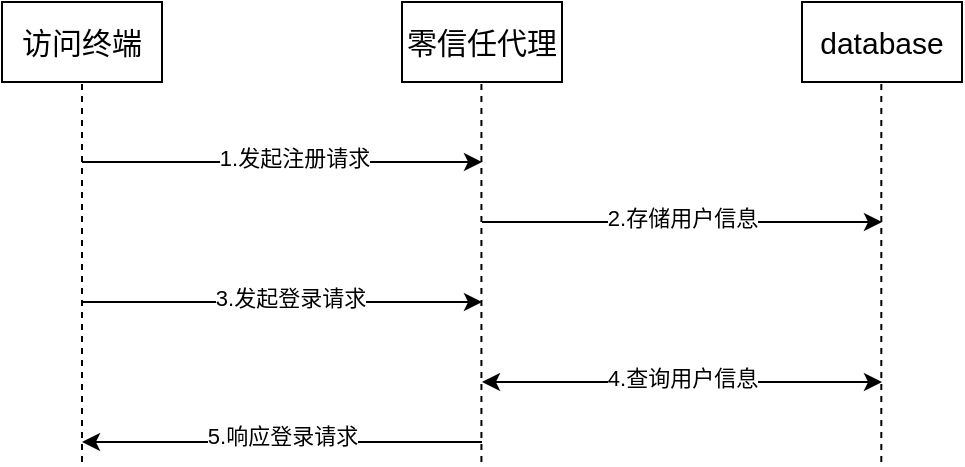 <mxfile version="24.0.5" type="github">
  <diagram name="第 1 页" id="q9IbSLA2JrinngRMxDzm">
    <mxGraphModel dx="941" dy="479" grid="1" gridSize="10" guides="1" tooltips="1" connect="1" arrows="1" fold="1" page="1" pageScale="1" pageWidth="827" pageHeight="1169" math="0" shadow="0">
      <root>
        <mxCell id="0" />
        <mxCell id="1" parent="0" />
        <mxCell id="Kty3RJkZZbzxrtuB4GRd-2" value="&lt;font style=&quot;font-size: 15px;&quot;&gt;访问终端&lt;/font&gt;" style="rounded=0;whiteSpace=wrap;html=1;" vertex="1" parent="1">
          <mxGeometry x="40" y="200" width="80" height="40" as="geometry" />
        </mxCell>
        <mxCell id="Kty3RJkZZbzxrtuB4GRd-3" value="&lt;font style=&quot;font-size: 15px;&quot;&gt;零信任代理&lt;/font&gt;" style="rounded=0;whiteSpace=wrap;html=1;" vertex="1" parent="1">
          <mxGeometry x="240" y="200" width="80" height="40" as="geometry" />
        </mxCell>
        <mxCell id="Kty3RJkZZbzxrtuB4GRd-4" value="&lt;span style=&quot;font-size: 15px;&quot;&gt;database&lt;/span&gt;" style="rounded=0;whiteSpace=wrap;html=1;" vertex="1" parent="1">
          <mxGeometry x="440" y="200" width="80" height="40" as="geometry" />
        </mxCell>
        <mxCell id="Kty3RJkZZbzxrtuB4GRd-49" value="" style="endArrow=none;dashed=1;html=1;rounded=0;entryX=0.5;entryY=1;entryDx=0;entryDy=0;" edge="1" parent="1" target="Kty3RJkZZbzxrtuB4GRd-2">
          <mxGeometry width="50" height="50" relative="1" as="geometry">
            <mxPoint x="80" y="430" as="sourcePoint" />
            <mxPoint x="130" y="360" as="targetPoint" />
          </mxGeometry>
        </mxCell>
        <mxCell id="Kty3RJkZZbzxrtuB4GRd-50" value="" style="endArrow=none;dashed=1;html=1;rounded=0;entryX=0.5;entryY=1;entryDx=0;entryDy=0;" edge="1" parent="1">
          <mxGeometry width="50" height="50" relative="1" as="geometry">
            <mxPoint x="279.71" y="430" as="sourcePoint" />
            <mxPoint x="279.71" y="240" as="targetPoint" />
          </mxGeometry>
        </mxCell>
        <mxCell id="Kty3RJkZZbzxrtuB4GRd-51" value="" style="endArrow=none;dashed=1;html=1;rounded=0;entryX=0.5;entryY=1;entryDx=0;entryDy=0;" edge="1" parent="1">
          <mxGeometry width="50" height="50" relative="1" as="geometry">
            <mxPoint x="479.66" y="430" as="sourcePoint" />
            <mxPoint x="479.66" y="240" as="targetPoint" />
          </mxGeometry>
        </mxCell>
        <mxCell id="Kty3RJkZZbzxrtuB4GRd-52" value="" style="endArrow=classic;html=1;rounded=0;" edge="1" parent="1">
          <mxGeometry width="50" height="50" relative="1" as="geometry">
            <mxPoint x="80" y="280" as="sourcePoint" />
            <mxPoint x="280" y="280" as="targetPoint" />
          </mxGeometry>
        </mxCell>
        <mxCell id="Kty3RJkZZbzxrtuB4GRd-58" value="1.发起注册请求" style="edgeLabel;html=1;align=center;verticalAlign=middle;resizable=0;points=[];" vertex="1" connectable="0" parent="Kty3RJkZZbzxrtuB4GRd-52">
          <mxGeometry x="0.057" y="2" relative="1" as="geometry">
            <mxPoint as="offset" />
          </mxGeometry>
        </mxCell>
        <mxCell id="Kty3RJkZZbzxrtuB4GRd-53" value="" style="endArrow=classic;html=1;rounded=0;" edge="1" parent="1">
          <mxGeometry width="50" height="50" relative="1" as="geometry">
            <mxPoint x="280" y="310" as="sourcePoint" />
            <mxPoint x="480" y="310" as="targetPoint" />
          </mxGeometry>
        </mxCell>
        <mxCell id="Kty3RJkZZbzxrtuB4GRd-62" value="2.存储用户信息" style="edgeLabel;html=1;align=center;verticalAlign=middle;resizable=0;points=[];" vertex="1" connectable="0" parent="Kty3RJkZZbzxrtuB4GRd-53">
          <mxGeometry x="-0.138" y="2" relative="1" as="geometry">
            <mxPoint x="14" as="offset" />
          </mxGeometry>
        </mxCell>
        <mxCell id="Kty3RJkZZbzxrtuB4GRd-54" value="" style="endArrow=classic;html=1;rounded=0;" edge="1" parent="1">
          <mxGeometry width="50" height="50" relative="1" as="geometry">
            <mxPoint x="80" y="350" as="sourcePoint" />
            <mxPoint x="280" y="350" as="targetPoint" />
          </mxGeometry>
        </mxCell>
        <mxCell id="Kty3RJkZZbzxrtuB4GRd-60" value="3.发起登录请求" style="edgeLabel;html=1;align=center;verticalAlign=middle;resizable=0;points=[];" vertex="1" connectable="0" parent="Kty3RJkZZbzxrtuB4GRd-54">
          <mxGeometry x="0.034" y="2" relative="1" as="geometry">
            <mxPoint as="offset" />
          </mxGeometry>
        </mxCell>
        <mxCell id="Kty3RJkZZbzxrtuB4GRd-56" value="" style="endArrow=classic;startArrow=classic;html=1;rounded=0;" edge="1" parent="1">
          <mxGeometry width="50" height="50" relative="1" as="geometry">
            <mxPoint x="280" y="390" as="sourcePoint" />
            <mxPoint x="480" y="390" as="targetPoint" />
          </mxGeometry>
        </mxCell>
        <mxCell id="Kty3RJkZZbzxrtuB4GRd-63" value="4.查询用户信息" style="edgeLabel;html=1;align=center;verticalAlign=middle;resizable=0;points=[];" vertex="1" connectable="0" parent="Kty3RJkZZbzxrtuB4GRd-56">
          <mxGeometry x="-0.069" y="2" relative="1" as="geometry">
            <mxPoint x="7" as="offset" />
          </mxGeometry>
        </mxCell>
        <mxCell id="Kty3RJkZZbzxrtuB4GRd-57" value="" style="endArrow=classic;html=1;rounded=0;" edge="1" parent="1">
          <mxGeometry width="50" height="50" relative="1" as="geometry">
            <mxPoint x="280" y="420" as="sourcePoint" />
            <mxPoint x="80" y="420" as="targetPoint" />
          </mxGeometry>
        </mxCell>
        <mxCell id="Kty3RJkZZbzxrtuB4GRd-61" value="5.响应登录请求" style="edgeLabel;html=1;align=center;verticalAlign=middle;resizable=0;points=[];" vertex="1" connectable="0" parent="Kty3RJkZZbzxrtuB4GRd-57">
          <mxGeometry x="0.058" y="-3" relative="1" as="geometry">
            <mxPoint x="6" as="offset" />
          </mxGeometry>
        </mxCell>
      </root>
    </mxGraphModel>
  </diagram>
</mxfile>
